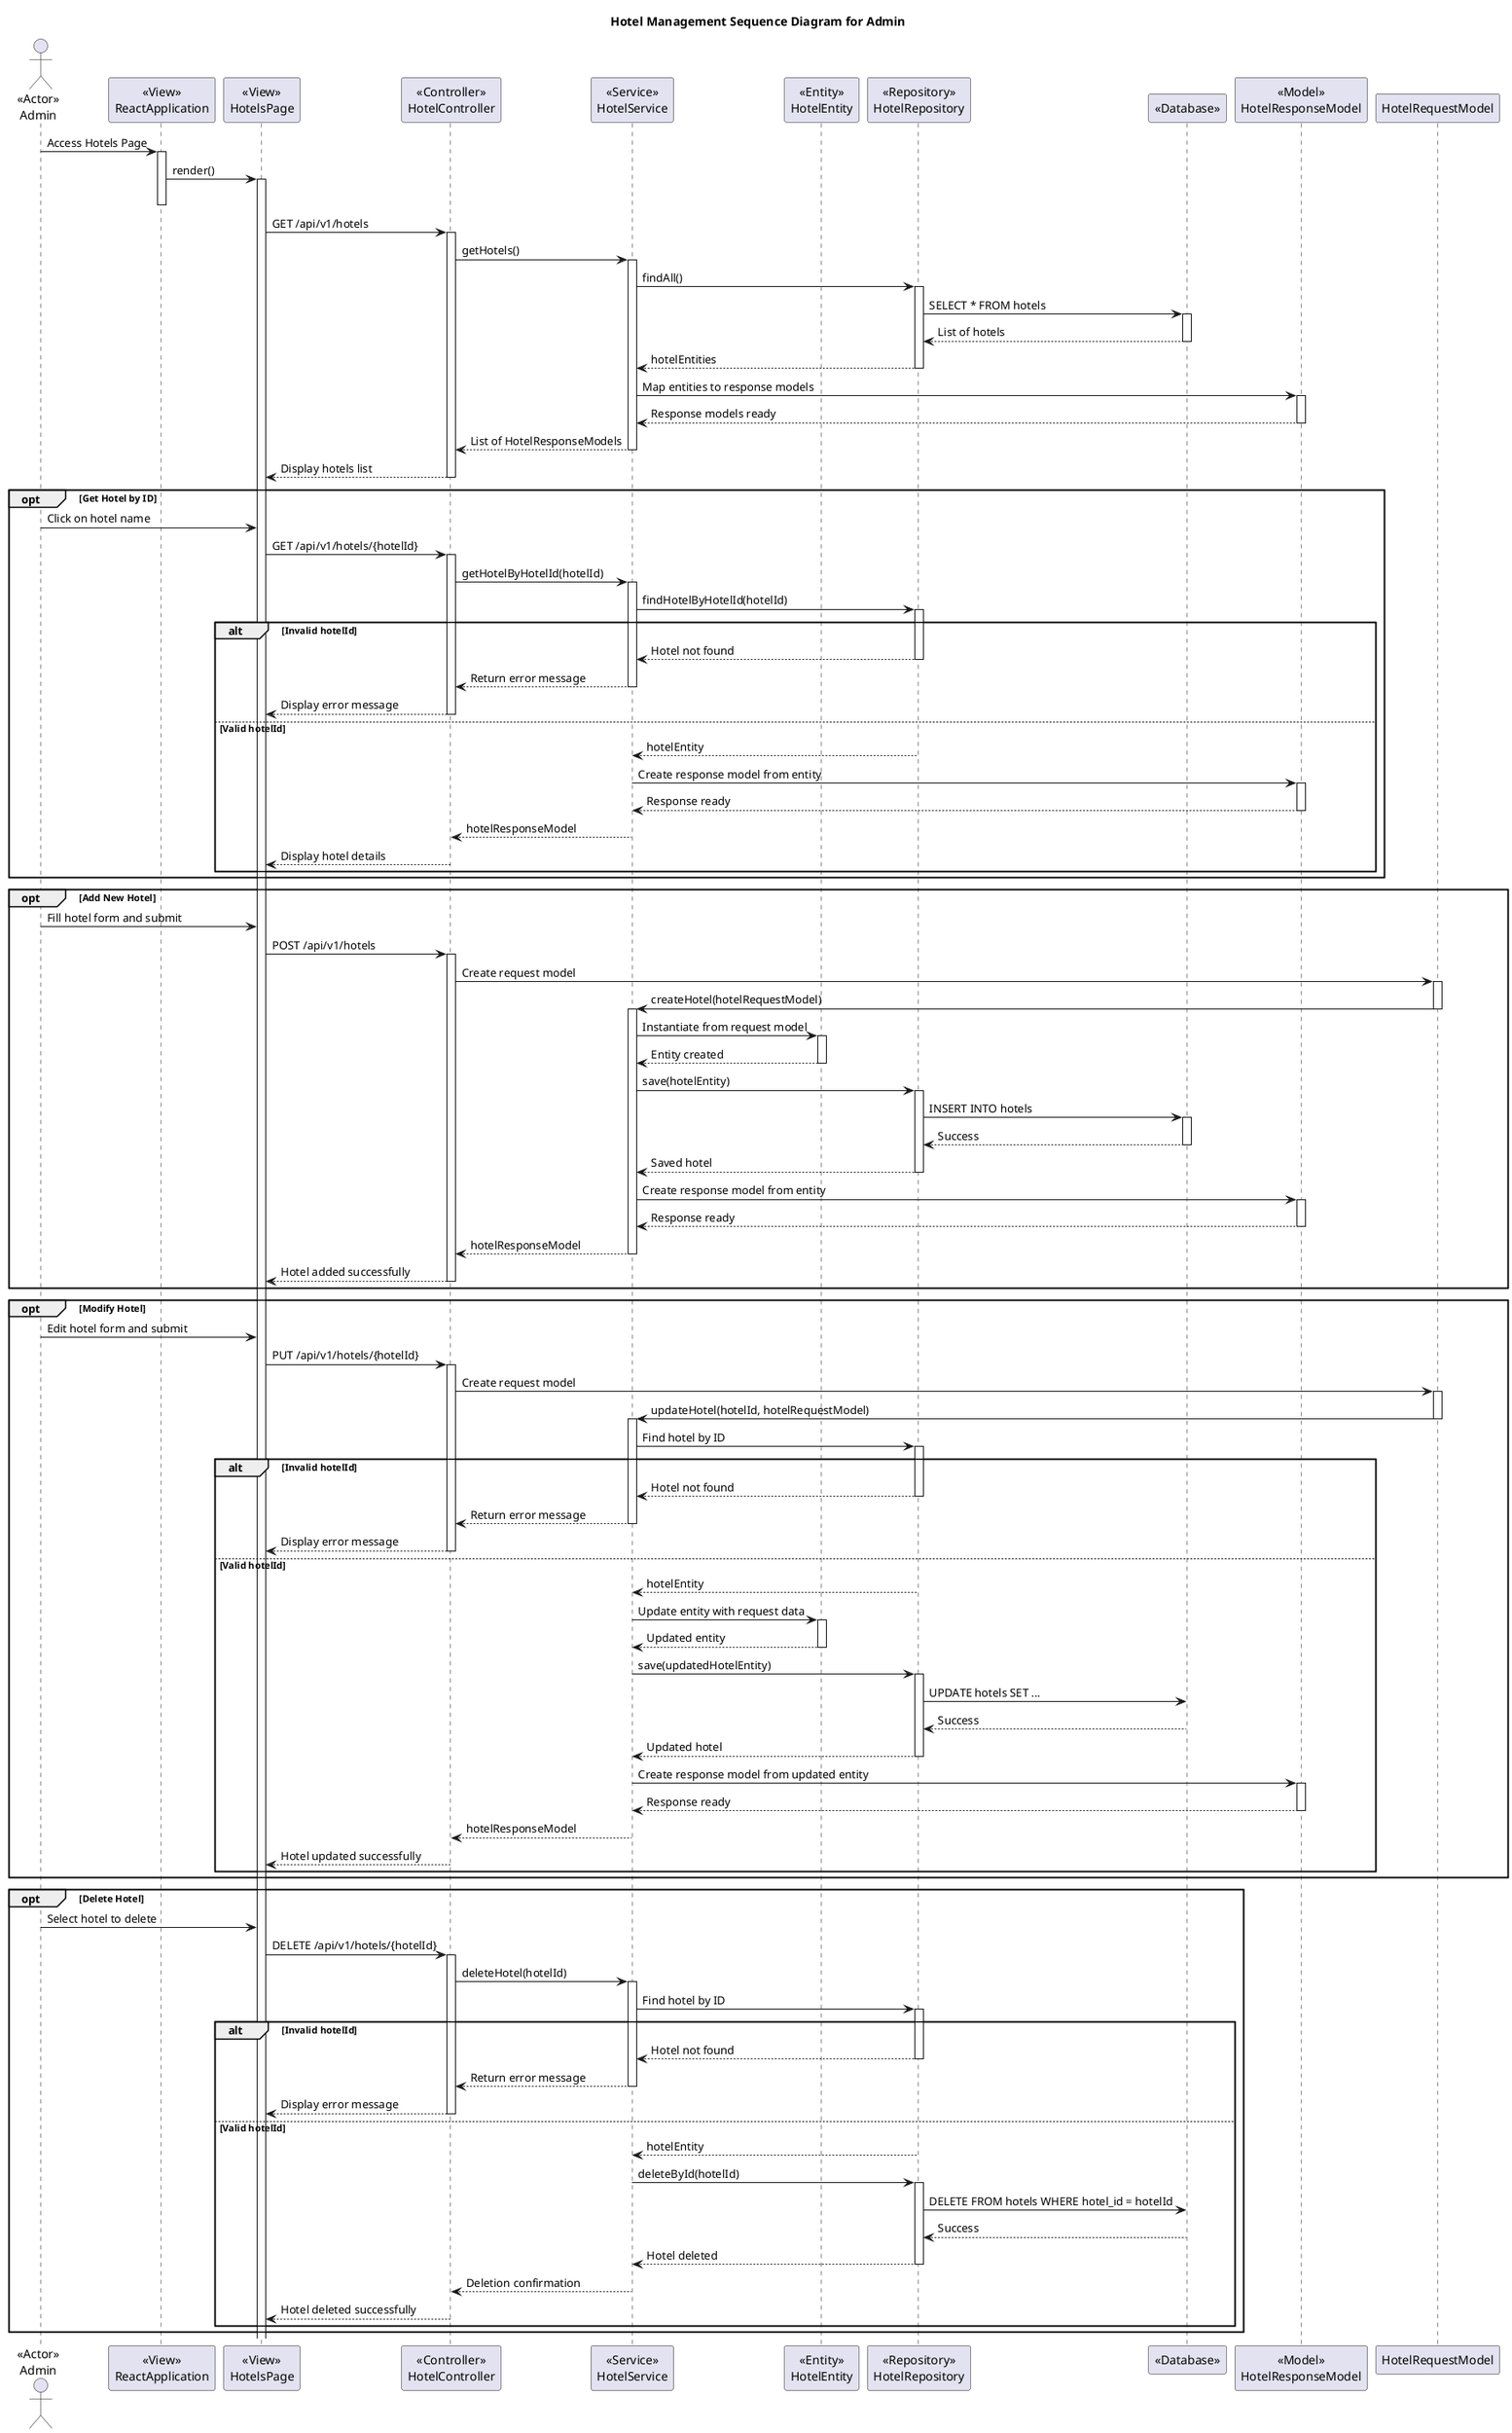 @startuml
title Hotel Management Sequence Diagram for Admin

actor Admin as "<<Actor>>\nAdmin"

participant ReactApplication as "<<View>>\nReactApplication"
participant HotelsPage as "<<View>>\nHotelsPage"
participant HotelController as "<<Controller>>\nHotelController"
participant HotelService as "<<Service>>\nHotelService"
participant HotelEntity as "<<Entity>>\nHotelEntity"
participant HotelRepository as "<<Repository>>\nHotelRepository"
participant Database as "<<Database>>"
participant HotelResponseModel as "<<Model>>\nHotelResponseModel"

Admin -> ReactApplication : Access Hotels Page
activate ReactApplication

ReactApplication -> HotelsPage : render()
activate HotelsPage
deactivate ReactApplication

HotelsPage -> HotelController : GET /api/v1/hotels
activate HotelController

HotelController -> HotelService : getHotels()
activate HotelService

HotelService -> HotelRepository : findAll()
activate HotelRepository

HotelRepository -> Database : SELECT * FROM hotels
activate Database
Database --> HotelRepository : List of hotels
deactivate Database

HotelRepository --> HotelService : hotelEntities
deactivate HotelRepository

HotelService -> HotelResponseModel : Map entities to response models
activate HotelResponseModel
HotelResponseModel --> HotelService : Response models ready
deactivate HotelResponseModel

HotelService --> HotelController : List of HotelResponseModels
deactivate HotelService

HotelController --> HotelsPage : Display hotels list
deactivate HotelController

opt Get Hotel by ID
    Admin -> HotelsPage : Click on hotel name
    HotelsPage -> HotelController : GET /api/v1/hotels/{hotelId}
    activate HotelController

    HotelController -> HotelService : getHotelByHotelId(hotelId)
    activate HotelService

    HotelService -> HotelRepository : findHotelByHotelId(hotelId)
    activate HotelRepository
    alt Invalid hotelId
        HotelRepository --> HotelService : Hotel not found
        deactivate HotelRepository
        HotelService --> HotelController : Return error message
        deactivate HotelService
        HotelController --> HotelsPage : Display error message
        deactivate HotelController
    else Valid hotelId
        HotelRepository --> HotelService : hotelEntity
        deactivate HotelRepository

        HotelService -> HotelResponseModel : Create response model from entity
        activate HotelResponseModel
        HotelResponseModel --> HotelService : Response ready
        deactivate HotelResponseModel

        HotelService --> HotelController : hotelResponseModel
        deactivate HotelService
        HotelController --> HotelsPage : Display hotel details
        deactivate HotelController
    end
end

opt Add New Hotel
    Admin -> HotelsPage : Fill hotel form and submit
    HotelsPage -> HotelController : POST /api/v1/hotels
    activate HotelController

    HotelController -> HotelRequestModel : Create request model
    activate HotelRequestModel
    HotelRequestModel -> HotelService : createHotel(hotelRequestModel)
    deactivate HotelRequestModel
    activate HotelService

    HotelService -> HotelEntity : Instantiate from request model
    activate HotelEntity
    HotelEntity --> HotelService : Entity created
    deactivate HotelEntity

    HotelService -> HotelRepository : save(hotelEntity)
    activate HotelRepository
    HotelRepository -> Database : INSERT INTO hotels
    activate Database
    Database --> HotelRepository : Success
    deactivate Database
    HotelRepository --> HotelService : Saved hotel
    deactivate HotelRepository

    HotelService -> HotelResponseModel : Create response model from entity
    activate HotelResponseModel
    HotelResponseModel --> HotelService : Response ready
    deactivate HotelResponseModel

    HotelService --> HotelController : hotelResponseModel
    deactivate HotelService
    HotelController --> HotelsPage : Hotel added successfully
    deactivate HotelController
end

opt Modify Hotel
    Admin -> HotelsPage : Edit hotel form and submit
    HotelsPage -> HotelController : PUT /api/v1/hotels/{hotelId}
    activate HotelController

    HotelController -> HotelRequestModel : Create request model
    activate HotelRequestModel
    HotelRequestModel -> HotelService : updateHotel(hotelId, hotelRequestModel)
    deactivate HotelRequestModel
    activate HotelService

    HotelService -> HotelRepository : Find hotel by ID
    activate HotelRepository
    alt Invalid hotelId
        HotelRepository --> HotelService : Hotel not found
        deactivate HotelRepository
        HotelService --> HotelController : Return error message
        deactivate HotelService
        HotelController --> HotelsPage : Display error message
        deactivate HotelController
    else Valid hotelId
        HotelRepository --> HotelService : hotelEntity
        deactivate HotelRepository

        HotelService -> HotelEntity : Update entity with request data
        activate HotelEntity
        HotelEntity --> HotelService : Updated entity
        deactivate HotelEntity

        HotelService -> HotelRepository : save(updatedHotelEntity)
        activate HotelRepository
        HotelRepository -> Database : UPDATE hotels SET ...
        Database --> HotelRepository : Success
        deactivate Database
        HotelRepository --> HotelService : Updated hotel
        deactivate HotelRepository

        HotelService -> HotelResponseModel : Create response model from updated entity
        activate HotelResponseModel
        HotelResponseModel --> HotelService : Response ready
        deactivate HotelResponseModel

        HotelService --> HotelController : hotelResponseModel
        deactivate HotelService
        HotelController --> HotelsPage : Hotel updated successfully
        deactivate HotelController
    end
end

opt Delete Hotel
    Admin -> HotelsPage : Select hotel to delete
    HotelsPage -> HotelController : DELETE /api/v1/hotels/{hotelId}
    activate HotelController

    HotelController -> HotelService : deleteHotel(hotelId)
    activate HotelService
    HotelService -> HotelRepository : Find hotel by ID
    activate HotelRepository
    alt Invalid hotelId
        HotelRepository --> HotelService : Hotel not found
        deactivate HotelRepository
        HotelService --> HotelController : Return error message
        deactivate HotelService
        HotelController --> HotelsPage : Display error message
        deactivate HotelController
    else Valid hotelId
        HotelRepository --> HotelService : hotelEntity
        deactivate HotelRepository

        HotelService -> HotelRepository : deleteById(hotelId)
        activate HotelRepository
        HotelRepository -> Database : DELETE FROM hotels WHERE hotel_id = hotelId
        Database --> HotelRepository : Success
        deactivate Database
        HotelRepository --> HotelService : Hotel deleted
        deactivate HotelRepository

        HotelService --> HotelController : Deletion confirmation
        deactivate HotelService
        HotelController --> HotelsPage : Hotel deleted successfully
        deactivate HotelController
    end
end



@enduml
